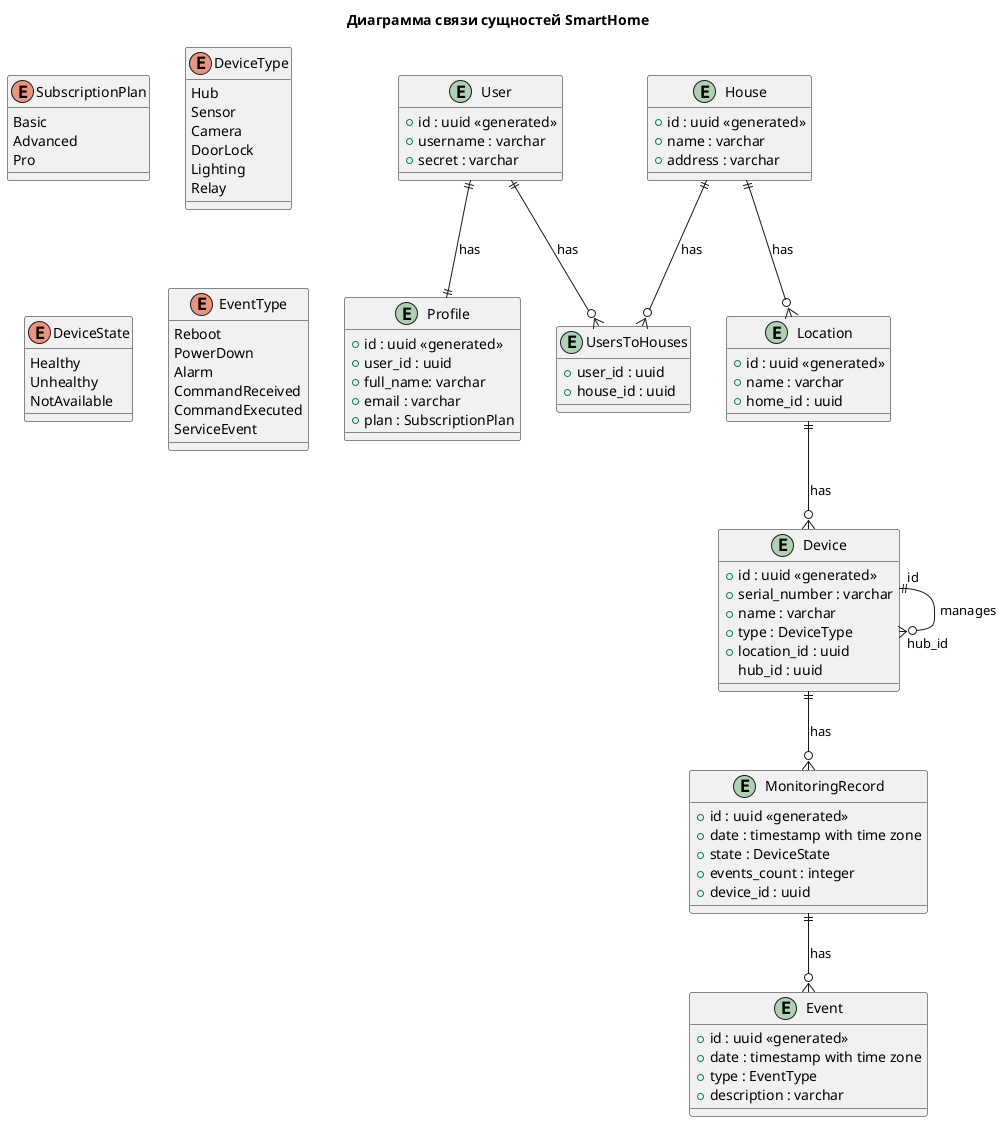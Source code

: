 @startuml

title Диаграмма связи сущностей SmartHome

entity User {
    + id : uuid <<generated>>
    + username : varchar
    + secret : varchar
}

entity Profile {
    + id : uuid <<generated>>
    + user_id : uuid
    + full_name: varchar
    + email : varchar
    + plan : SubscriptionPlan
}

entity UsersToHouses {
    + user_id : uuid
    + house_id : uuid
}

entity House {
    + id : uuid <<generated>>
    + name : varchar
    + address : varchar
}

entity Location {
    + id : uuid <<generated>>
    + name : varchar
    + home_id : uuid
}

entity Device {
    + id : uuid <<generated>>
    + serial_number : varchar
    + name : varchar
    + type : DeviceType
    + location_id : uuid
    hub_id : uuid
}

entity MonitoringRecord {
    + id : uuid <<generated>>
    + date : timestamp with time zone
    + state : DeviceState
    + events_count : integer
    + device_id : uuid
}

entity Event {
    + id : uuid <<generated>>
    + date : timestamp with time zone
    + type : EventType
    + description : varchar
}

enum SubscriptionPlan {
    Basic
    Advanced
    Pro
}

enum DeviceType {
    Hub
    Sensor
    Camera
    DoorLock
    Lighting
    Relay
}

enum DeviceState {
    Healthy
    Unhealthy
    NotAvailable
}

enum EventType {
    Reboot
    PowerDown
    Alarm
    CommandReceived
    CommandExecuted
    ServiceEvent
}

User ||--|| Profile : "has"
User ||--o{ UsersToHouses : "has"
House ||--o{ UsersToHouses : "has"
House ||--o{ Location : "has"
Location ||--o{ Device : "has"
Device "id" ||--o{ "hub_id" Device : "manages"
Device ||--o{ MonitoringRecord : "has"
MonitoringRecord ||--o{ Event : "has"

@enduml